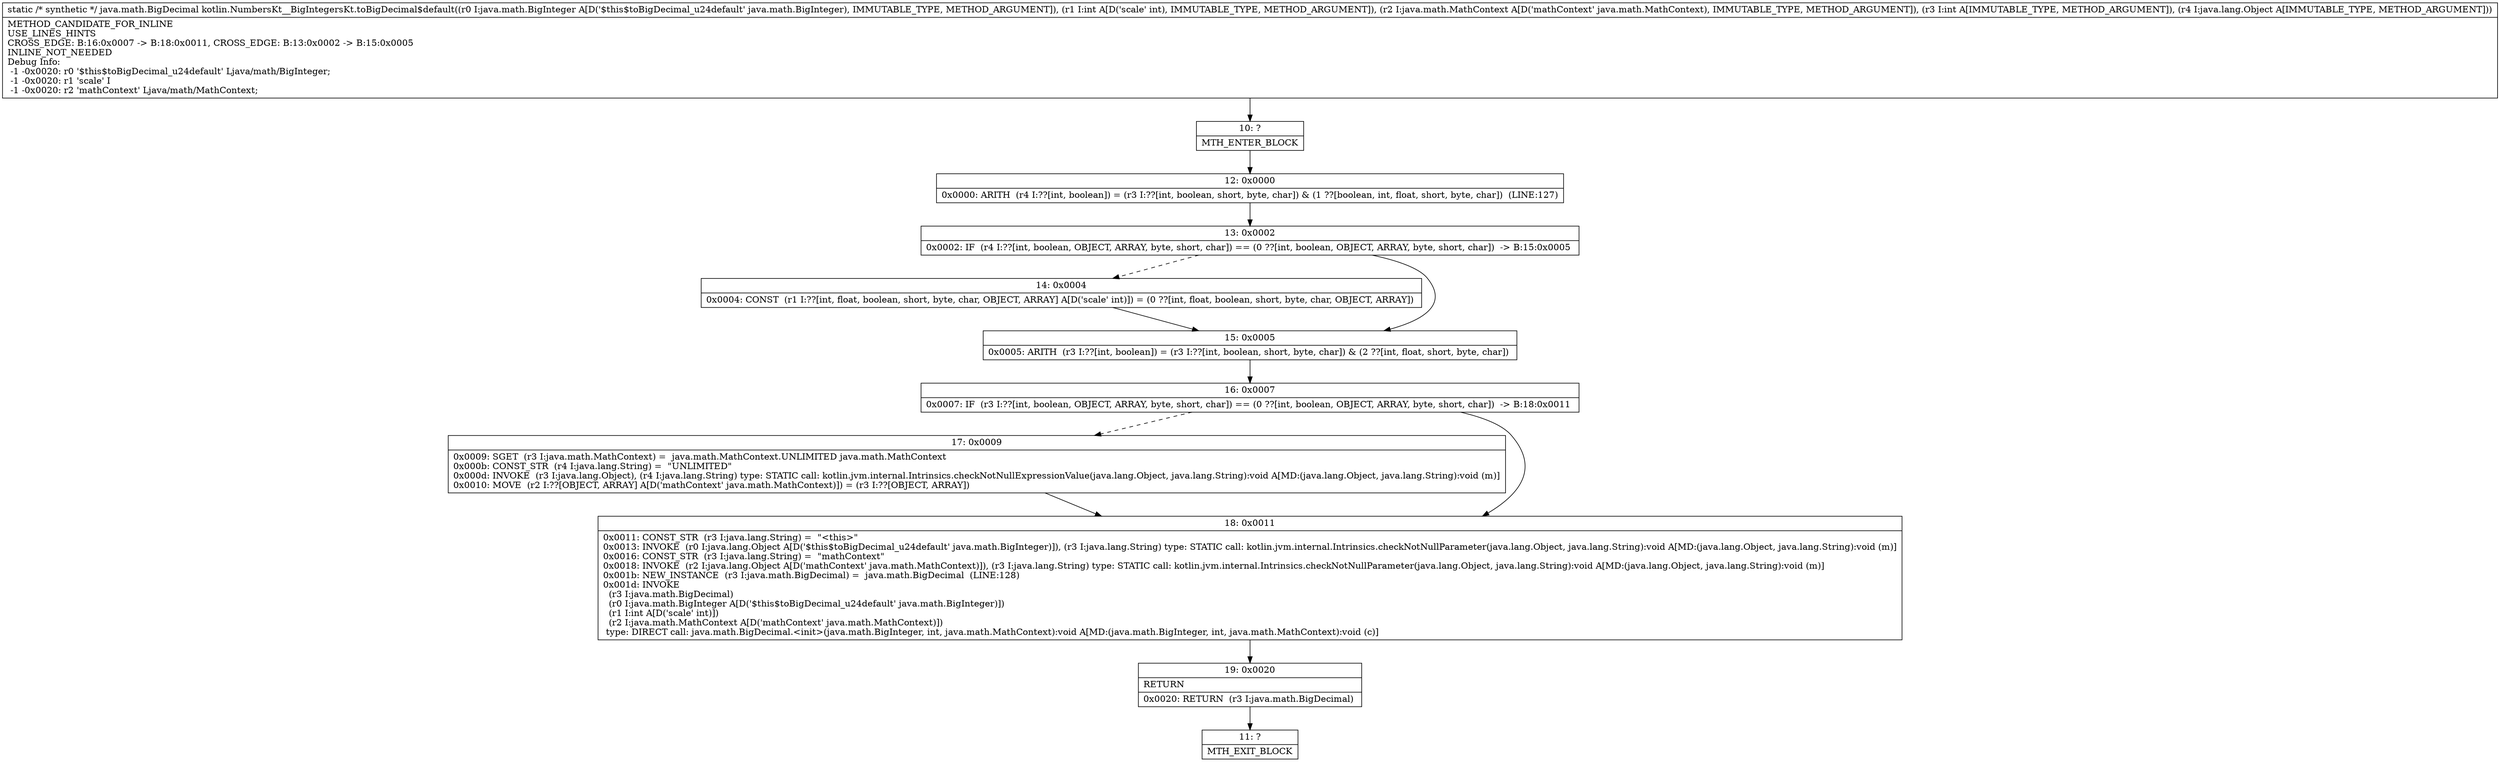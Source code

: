 digraph "CFG forkotlin.NumbersKt__BigIntegersKt.toBigDecimal$default(Ljava\/math\/BigInteger;ILjava\/math\/MathContext;ILjava\/lang\/Object;)Ljava\/math\/BigDecimal;" {
Node_10 [shape=record,label="{10\:\ ?|MTH_ENTER_BLOCK\l}"];
Node_12 [shape=record,label="{12\:\ 0x0000|0x0000: ARITH  (r4 I:??[int, boolean]) = (r3 I:??[int, boolean, short, byte, char]) & (1 ??[boolean, int, float, short, byte, char])  (LINE:127)\l}"];
Node_13 [shape=record,label="{13\:\ 0x0002|0x0002: IF  (r4 I:??[int, boolean, OBJECT, ARRAY, byte, short, char]) == (0 ??[int, boolean, OBJECT, ARRAY, byte, short, char])  \-\> B:15:0x0005 \l}"];
Node_14 [shape=record,label="{14\:\ 0x0004|0x0004: CONST  (r1 I:??[int, float, boolean, short, byte, char, OBJECT, ARRAY] A[D('scale' int)]) = (0 ??[int, float, boolean, short, byte, char, OBJECT, ARRAY]) \l}"];
Node_15 [shape=record,label="{15\:\ 0x0005|0x0005: ARITH  (r3 I:??[int, boolean]) = (r3 I:??[int, boolean, short, byte, char]) & (2 ??[int, float, short, byte, char]) \l}"];
Node_16 [shape=record,label="{16\:\ 0x0007|0x0007: IF  (r3 I:??[int, boolean, OBJECT, ARRAY, byte, short, char]) == (0 ??[int, boolean, OBJECT, ARRAY, byte, short, char])  \-\> B:18:0x0011 \l}"];
Node_17 [shape=record,label="{17\:\ 0x0009|0x0009: SGET  (r3 I:java.math.MathContext) =  java.math.MathContext.UNLIMITED java.math.MathContext \l0x000b: CONST_STR  (r4 I:java.lang.String) =  \"UNLIMITED\" \l0x000d: INVOKE  (r3 I:java.lang.Object), (r4 I:java.lang.String) type: STATIC call: kotlin.jvm.internal.Intrinsics.checkNotNullExpressionValue(java.lang.Object, java.lang.String):void A[MD:(java.lang.Object, java.lang.String):void (m)]\l0x0010: MOVE  (r2 I:??[OBJECT, ARRAY] A[D('mathContext' java.math.MathContext)]) = (r3 I:??[OBJECT, ARRAY]) \l}"];
Node_18 [shape=record,label="{18\:\ 0x0011|0x0011: CONST_STR  (r3 I:java.lang.String) =  \"\<this\>\" \l0x0013: INVOKE  (r0 I:java.lang.Object A[D('$this$toBigDecimal_u24default' java.math.BigInteger)]), (r3 I:java.lang.String) type: STATIC call: kotlin.jvm.internal.Intrinsics.checkNotNullParameter(java.lang.Object, java.lang.String):void A[MD:(java.lang.Object, java.lang.String):void (m)]\l0x0016: CONST_STR  (r3 I:java.lang.String) =  \"mathContext\" \l0x0018: INVOKE  (r2 I:java.lang.Object A[D('mathContext' java.math.MathContext)]), (r3 I:java.lang.String) type: STATIC call: kotlin.jvm.internal.Intrinsics.checkNotNullParameter(java.lang.Object, java.lang.String):void A[MD:(java.lang.Object, java.lang.String):void (m)]\l0x001b: NEW_INSTANCE  (r3 I:java.math.BigDecimal) =  java.math.BigDecimal  (LINE:128)\l0x001d: INVOKE  \l  (r3 I:java.math.BigDecimal)\l  (r0 I:java.math.BigInteger A[D('$this$toBigDecimal_u24default' java.math.BigInteger)])\l  (r1 I:int A[D('scale' int)])\l  (r2 I:java.math.MathContext A[D('mathContext' java.math.MathContext)])\l type: DIRECT call: java.math.BigDecimal.\<init\>(java.math.BigInteger, int, java.math.MathContext):void A[MD:(java.math.BigInteger, int, java.math.MathContext):void (c)]\l}"];
Node_19 [shape=record,label="{19\:\ 0x0020|RETURN\l|0x0020: RETURN  (r3 I:java.math.BigDecimal) \l}"];
Node_11 [shape=record,label="{11\:\ ?|MTH_EXIT_BLOCK\l}"];
MethodNode[shape=record,label="{static \/* synthetic *\/ java.math.BigDecimal kotlin.NumbersKt__BigIntegersKt.toBigDecimal$default((r0 I:java.math.BigInteger A[D('$this$toBigDecimal_u24default' java.math.BigInteger), IMMUTABLE_TYPE, METHOD_ARGUMENT]), (r1 I:int A[D('scale' int), IMMUTABLE_TYPE, METHOD_ARGUMENT]), (r2 I:java.math.MathContext A[D('mathContext' java.math.MathContext), IMMUTABLE_TYPE, METHOD_ARGUMENT]), (r3 I:int A[IMMUTABLE_TYPE, METHOD_ARGUMENT]), (r4 I:java.lang.Object A[IMMUTABLE_TYPE, METHOD_ARGUMENT]))  | METHOD_CANDIDATE_FOR_INLINE\lUSE_LINES_HINTS\lCROSS_EDGE: B:16:0x0007 \-\> B:18:0x0011, CROSS_EDGE: B:13:0x0002 \-\> B:15:0x0005\lINLINE_NOT_NEEDED\lDebug Info:\l  \-1 \-0x0020: r0 '$this$toBigDecimal_u24default' Ljava\/math\/BigInteger;\l  \-1 \-0x0020: r1 'scale' I\l  \-1 \-0x0020: r2 'mathContext' Ljava\/math\/MathContext;\l}"];
MethodNode -> Node_10;Node_10 -> Node_12;
Node_12 -> Node_13;
Node_13 -> Node_14[style=dashed];
Node_13 -> Node_15;
Node_14 -> Node_15;
Node_15 -> Node_16;
Node_16 -> Node_17[style=dashed];
Node_16 -> Node_18;
Node_17 -> Node_18;
Node_18 -> Node_19;
Node_19 -> Node_11;
}

